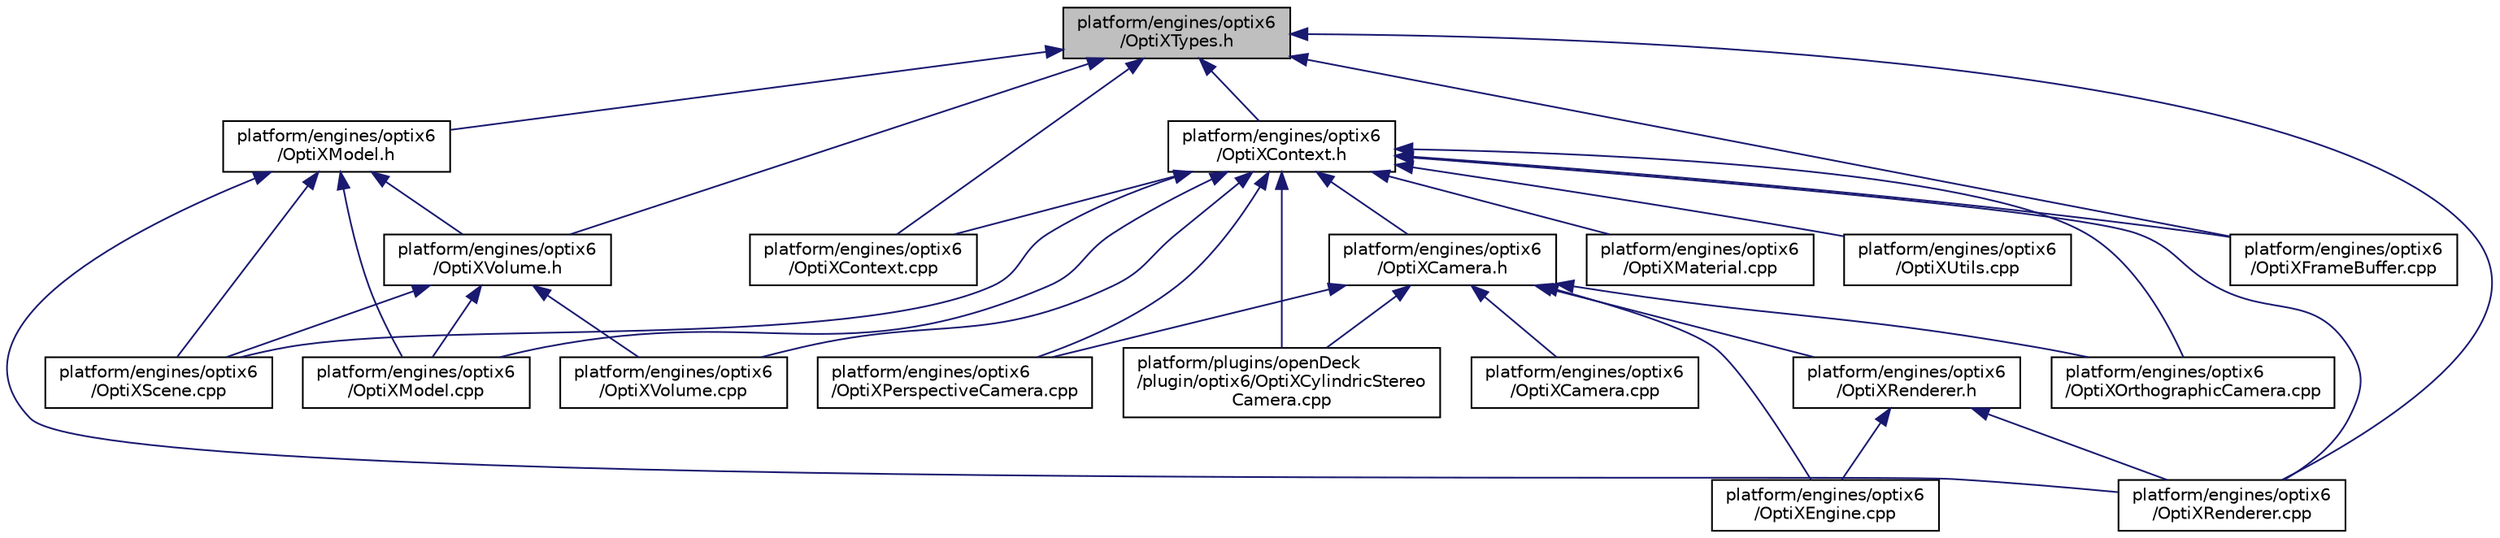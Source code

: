 digraph "platform/engines/optix6/OptiXTypes.h"
{
 // LATEX_PDF_SIZE
  edge [fontname="Helvetica",fontsize="10",labelfontname="Helvetica",labelfontsize="10"];
  node [fontname="Helvetica",fontsize="10",shape=record];
  Node1 [label="platform/engines/optix6\l/OptiXTypes.h",height=0.2,width=0.4,color="black", fillcolor="grey75", style="filled", fontcolor="black",tooltip=" "];
  Node1 -> Node2 [dir="back",color="midnightblue",fontsize="10",style="solid",fontname="Helvetica"];
  Node2 [label="platform/engines/optix6\l/OptiXContext.cpp",height=0.2,width=0.4,color="black", fillcolor="white", style="filled",URL="$de/d5c/optix6_2OptiXContext_8cpp.html",tooltip=" "];
  Node1 -> Node3 [dir="back",color="midnightblue",fontsize="10",style="solid",fontname="Helvetica"];
  Node3 [label="platform/engines/optix6\l/OptiXContext.h",height=0.2,width=0.4,color="black", fillcolor="white", style="filled",URL="$da/d98/optix6_2OptiXContext_8h.html",tooltip=" "];
  Node3 -> Node4 [dir="back",color="midnightblue",fontsize="10",style="solid",fontname="Helvetica"];
  Node4 [label="platform/engines/optix6\l/OptiXCamera.h",height=0.2,width=0.4,color="black", fillcolor="white", style="filled",URL="$da/def/optix6_2OptiXCamera_8h.html",tooltip=" "];
  Node4 -> Node5 [dir="back",color="midnightblue",fontsize="10",style="solid",fontname="Helvetica"];
  Node5 [label="platform/engines/optix6\l/OptiXCamera.cpp",height=0.2,width=0.4,color="black", fillcolor="white", style="filled",URL="$da/db8/optix6_2OptiXCamera_8cpp.html",tooltip=" "];
  Node4 -> Node6 [dir="back",color="midnightblue",fontsize="10",style="solid",fontname="Helvetica"];
  Node6 [label="platform/engines/optix6\l/OptiXEngine.cpp",height=0.2,width=0.4,color="black", fillcolor="white", style="filled",URL="$d7/dfd/optix6_2OptiXEngine_8cpp.html",tooltip=" "];
  Node4 -> Node7 [dir="back",color="midnightblue",fontsize="10",style="solid",fontname="Helvetica"];
  Node7 [label="platform/engines/optix6\l/OptiXOrthographicCamera.cpp",height=0.2,width=0.4,color="black", fillcolor="white", style="filled",URL="$d9/dee/OptiXOrthographicCamera_8cpp.html",tooltip=" "];
  Node4 -> Node8 [dir="back",color="midnightblue",fontsize="10",style="solid",fontname="Helvetica"];
  Node8 [label="platform/engines/optix6\l/OptiXPerspectiveCamera.cpp",height=0.2,width=0.4,color="black", fillcolor="white", style="filled",URL="$db/d02/optix6_2OptiXPerspectiveCamera_8cpp.html",tooltip=" "];
  Node4 -> Node9 [dir="back",color="midnightblue",fontsize="10",style="solid",fontname="Helvetica"];
  Node9 [label="platform/engines/optix6\l/OptiXRenderer.h",height=0.2,width=0.4,color="black", fillcolor="white", style="filled",URL="$d6/d24/optix6_2OptiXRenderer_8h.html",tooltip=" "];
  Node9 -> Node6 [dir="back",color="midnightblue",fontsize="10",style="solid",fontname="Helvetica"];
  Node9 -> Node10 [dir="back",color="midnightblue",fontsize="10",style="solid",fontname="Helvetica"];
  Node10 [label="platform/engines/optix6\l/OptiXRenderer.cpp",height=0.2,width=0.4,color="black", fillcolor="white", style="filled",URL="$d4/d98/optix6_2OptiXRenderer_8cpp.html",tooltip=" "];
  Node4 -> Node11 [dir="back",color="midnightblue",fontsize="10",style="solid",fontname="Helvetica"];
  Node11 [label="platform/plugins/openDeck\l/plugin/optix6/OptiXCylindricStereo\lCamera.cpp",height=0.2,width=0.4,color="black", fillcolor="white", style="filled",URL="$d5/de3/OptiXCylindricStereoCamera_8cpp.html",tooltip=" "];
  Node3 -> Node2 [dir="back",color="midnightblue",fontsize="10",style="solid",fontname="Helvetica"];
  Node3 -> Node12 [dir="back",color="midnightblue",fontsize="10",style="solid",fontname="Helvetica"];
  Node12 [label="platform/engines/optix6\l/OptiXFrameBuffer.cpp",height=0.2,width=0.4,color="black", fillcolor="white", style="filled",URL="$db/def/optix6_2OptiXFrameBuffer_8cpp.html",tooltip=" "];
  Node3 -> Node13 [dir="back",color="midnightblue",fontsize="10",style="solid",fontname="Helvetica"];
  Node13 [label="platform/engines/optix6\l/OptiXMaterial.cpp",height=0.2,width=0.4,color="black", fillcolor="white", style="filled",URL="$da/df7/optix6_2OptiXMaterial_8cpp.html",tooltip=" "];
  Node3 -> Node14 [dir="back",color="midnightblue",fontsize="10",style="solid",fontname="Helvetica"];
  Node14 [label="platform/engines/optix6\l/OptiXModel.cpp",height=0.2,width=0.4,color="black", fillcolor="white", style="filled",URL="$d7/de6/optix6_2OptiXModel_8cpp.html",tooltip=" "];
  Node3 -> Node7 [dir="back",color="midnightblue",fontsize="10",style="solid",fontname="Helvetica"];
  Node3 -> Node8 [dir="back",color="midnightblue",fontsize="10",style="solid",fontname="Helvetica"];
  Node3 -> Node10 [dir="back",color="midnightblue",fontsize="10",style="solid",fontname="Helvetica"];
  Node3 -> Node15 [dir="back",color="midnightblue",fontsize="10",style="solid",fontname="Helvetica"];
  Node15 [label="platform/engines/optix6\l/OptiXScene.cpp",height=0.2,width=0.4,color="black", fillcolor="white", style="filled",URL="$d9/d63/optix6_2OptiXScene_8cpp.html",tooltip=" "];
  Node3 -> Node16 [dir="back",color="midnightblue",fontsize="10",style="solid",fontname="Helvetica"];
  Node16 [label="platform/engines/optix6\l/OptiXUtils.cpp",height=0.2,width=0.4,color="black", fillcolor="white", style="filled",URL="$d0/d79/OptiXUtils_8cpp.html",tooltip=" "];
  Node3 -> Node17 [dir="back",color="midnightblue",fontsize="10",style="solid",fontname="Helvetica"];
  Node17 [label="platform/engines/optix6\l/OptiXVolume.cpp",height=0.2,width=0.4,color="black", fillcolor="white", style="filled",URL="$d8/daf/OptiXVolume_8cpp.html",tooltip=" "];
  Node3 -> Node11 [dir="back",color="midnightblue",fontsize="10",style="solid",fontname="Helvetica"];
  Node1 -> Node12 [dir="back",color="midnightblue",fontsize="10",style="solid",fontname="Helvetica"];
  Node1 -> Node18 [dir="back",color="midnightblue",fontsize="10",style="solid",fontname="Helvetica"];
  Node18 [label="platform/engines/optix6\l/OptiXModel.h",height=0.2,width=0.4,color="black", fillcolor="white", style="filled",URL="$d3/d98/optix6_2OptiXModel_8h.html",tooltip=" "];
  Node18 -> Node14 [dir="back",color="midnightblue",fontsize="10",style="solid",fontname="Helvetica"];
  Node18 -> Node10 [dir="back",color="midnightblue",fontsize="10",style="solid",fontname="Helvetica"];
  Node18 -> Node15 [dir="back",color="midnightblue",fontsize="10",style="solid",fontname="Helvetica"];
  Node18 -> Node19 [dir="back",color="midnightblue",fontsize="10",style="solid",fontname="Helvetica"];
  Node19 [label="platform/engines/optix6\l/OptiXVolume.h",height=0.2,width=0.4,color="black", fillcolor="white", style="filled",URL="$da/ded/OptiXVolume_8h.html",tooltip=" "];
  Node19 -> Node14 [dir="back",color="midnightblue",fontsize="10",style="solid",fontname="Helvetica"];
  Node19 -> Node15 [dir="back",color="midnightblue",fontsize="10",style="solid",fontname="Helvetica"];
  Node19 -> Node17 [dir="back",color="midnightblue",fontsize="10",style="solid",fontname="Helvetica"];
  Node1 -> Node10 [dir="back",color="midnightblue",fontsize="10",style="solid",fontname="Helvetica"];
  Node1 -> Node19 [dir="back",color="midnightblue",fontsize="10",style="solid",fontname="Helvetica"];
}
